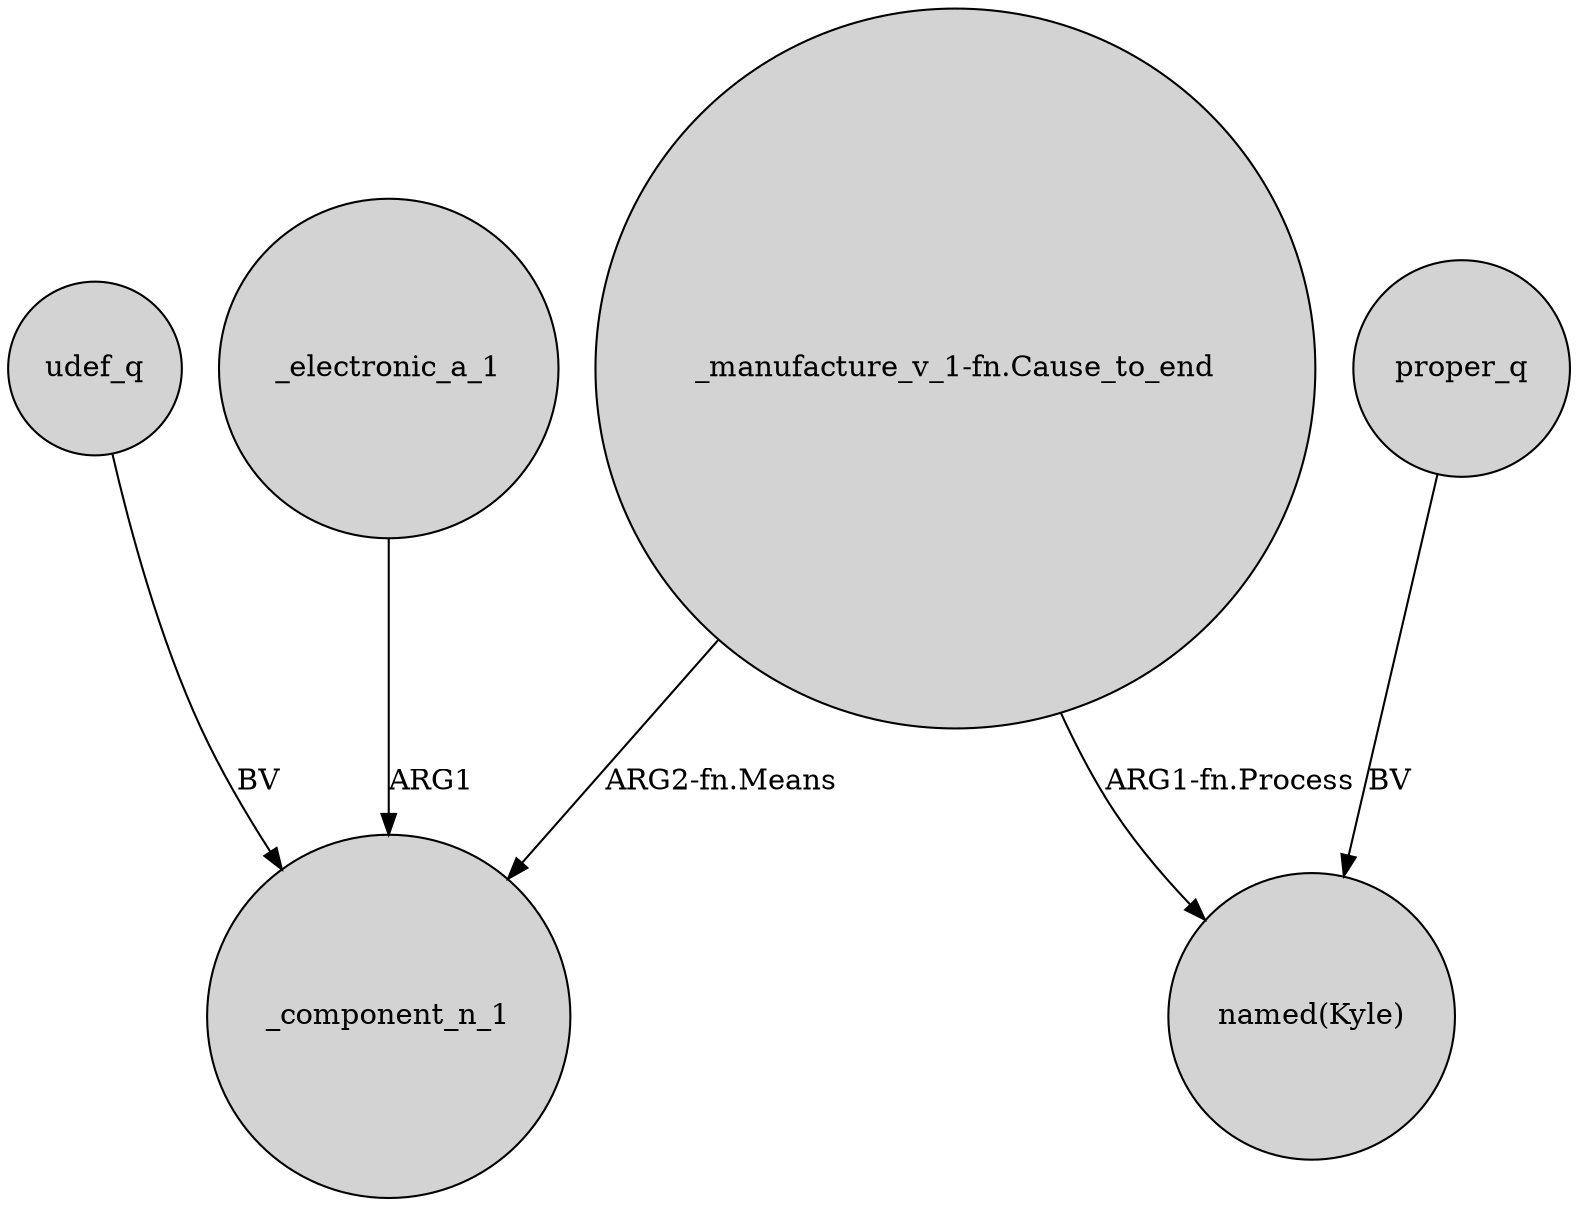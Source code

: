 digraph {
	node [shape=circle style=filled]
	udef_q -> _component_n_1 [label=BV]
	_electronic_a_1 -> _component_n_1 [label=ARG1]
	proper_q -> "named(Kyle)" [label=BV]
	"_manufacture_v_1-fn.Cause_to_end" -> _component_n_1 [label="ARG2-fn.Means"]
	"_manufacture_v_1-fn.Cause_to_end" -> "named(Kyle)" [label="ARG1-fn.Process"]
}
